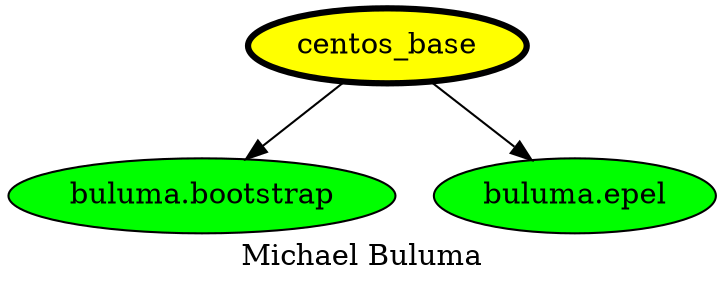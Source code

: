 digraph PhiloDilemma {
  label = "Michael Buluma" ;
  overlap=false
  {
    "centos_base" [fillcolor=yellow style=filled penwidth=3]
    "buluma.bootstrap" [fillcolor=green style=filled]
    "buluma.epel" [fillcolor=green style=filled]
  }
  "centos_base" -> "buluma.bootstrap"
  "centos_base" -> "buluma.epel"
}
